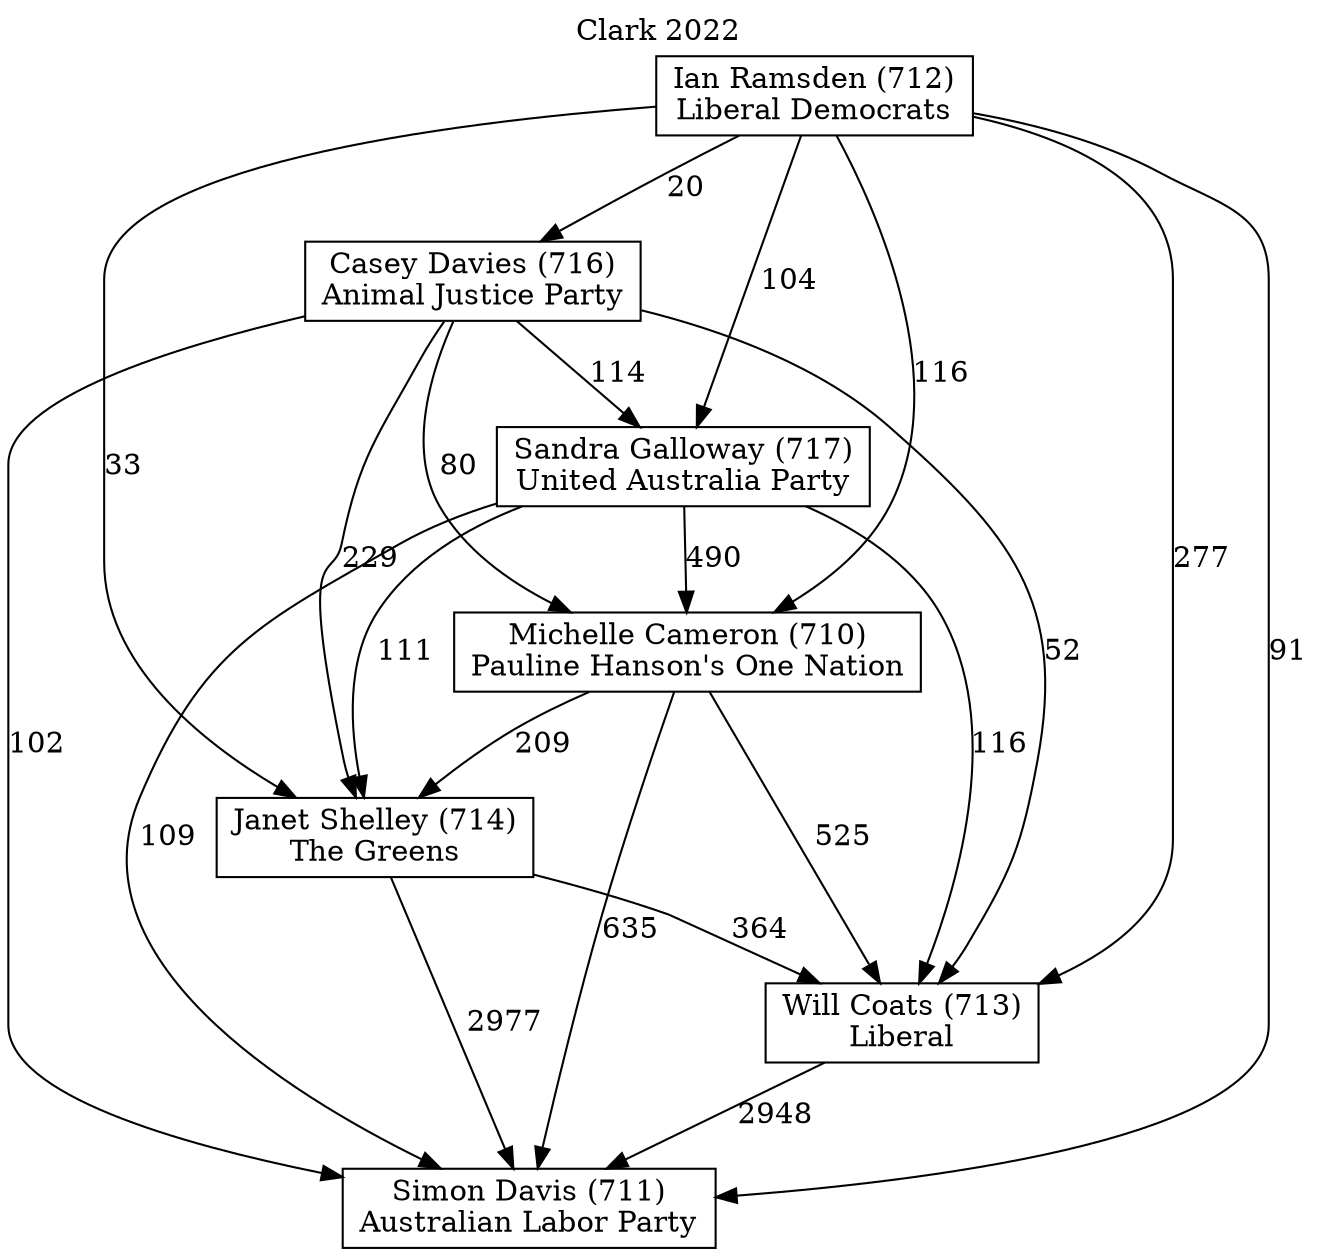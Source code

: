 // House preference flow
digraph "Simon Davis (711)_Clark_2022" {
	graph [label="Clark 2022" labelloc=t mclimit=10]
	node [shape=box]
	"Will Coats (713)" [label="Will Coats (713)
Liberal"]
	"Casey Davies (716)" [label="Casey Davies (716)
Animal Justice Party"]
	"Janet Shelley (714)" [label="Janet Shelley (714)
The Greens"]
	"Sandra Galloway (717)" [label="Sandra Galloway (717)
United Australia Party"]
	"Simon Davis (711)" [label="Simon Davis (711)
Australian Labor Party"]
	"Michelle Cameron (710)" [label="Michelle Cameron (710)
Pauline Hanson's One Nation"]
	"Ian Ramsden (712)" [label="Ian Ramsden (712)
Liberal Democrats"]
	"Michelle Cameron (710)" -> "Janet Shelley (714)" [label=209]
	"Michelle Cameron (710)" -> "Will Coats (713)" [label=525]
	"Ian Ramsden (712)" -> "Will Coats (713)" [label=277]
	"Sandra Galloway (717)" -> "Janet Shelley (714)" [label=111]
	"Will Coats (713)" -> "Simon Davis (711)" [label=2948]
	"Sandra Galloway (717)" -> "Will Coats (713)" [label=116]
	"Casey Davies (716)" -> "Janet Shelley (714)" [label=229]
	"Ian Ramsden (712)" -> "Casey Davies (716)" [label=20]
	"Janet Shelley (714)" -> "Simon Davis (711)" [label=2977]
	"Casey Davies (716)" -> "Will Coats (713)" [label=52]
	"Casey Davies (716)" -> "Simon Davis (711)" [label=102]
	"Ian Ramsden (712)" -> "Simon Davis (711)" [label=91]
	"Janet Shelley (714)" -> "Will Coats (713)" [label=364]
	"Sandra Galloway (717)" -> "Simon Davis (711)" [label=109]
	"Ian Ramsden (712)" -> "Janet Shelley (714)" [label=33]
	"Ian Ramsden (712)" -> "Michelle Cameron (710)" [label=116]
	"Michelle Cameron (710)" -> "Simon Davis (711)" [label=635]
	"Ian Ramsden (712)" -> "Sandra Galloway (717)" [label=104]
	"Sandra Galloway (717)" -> "Michelle Cameron (710)" [label=490]
	"Casey Davies (716)" -> "Sandra Galloway (717)" [label=114]
	"Casey Davies (716)" -> "Michelle Cameron (710)" [label=80]
}

